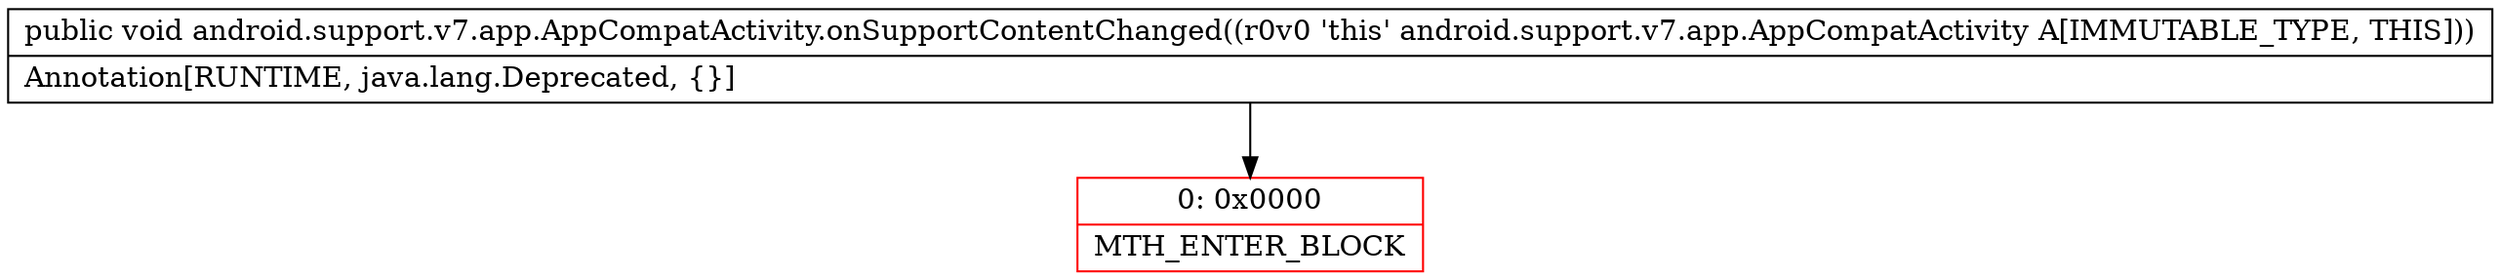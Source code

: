 digraph "CFG forandroid.support.v7.app.AppCompatActivity.onSupportContentChanged()V" {
subgraph cluster_Region_1488220478 {
label = "R(0)";
node [shape=record,color=blue];
}
Node_0 [shape=record,color=red,label="{0\:\ 0x0000|MTH_ENTER_BLOCK\l}"];
MethodNode[shape=record,label="{public void android.support.v7.app.AppCompatActivity.onSupportContentChanged((r0v0 'this' android.support.v7.app.AppCompatActivity A[IMMUTABLE_TYPE, THIS]))  | Annotation[RUNTIME, java.lang.Deprecated, \{\}]\l}"];
MethodNode -> Node_0;
}

